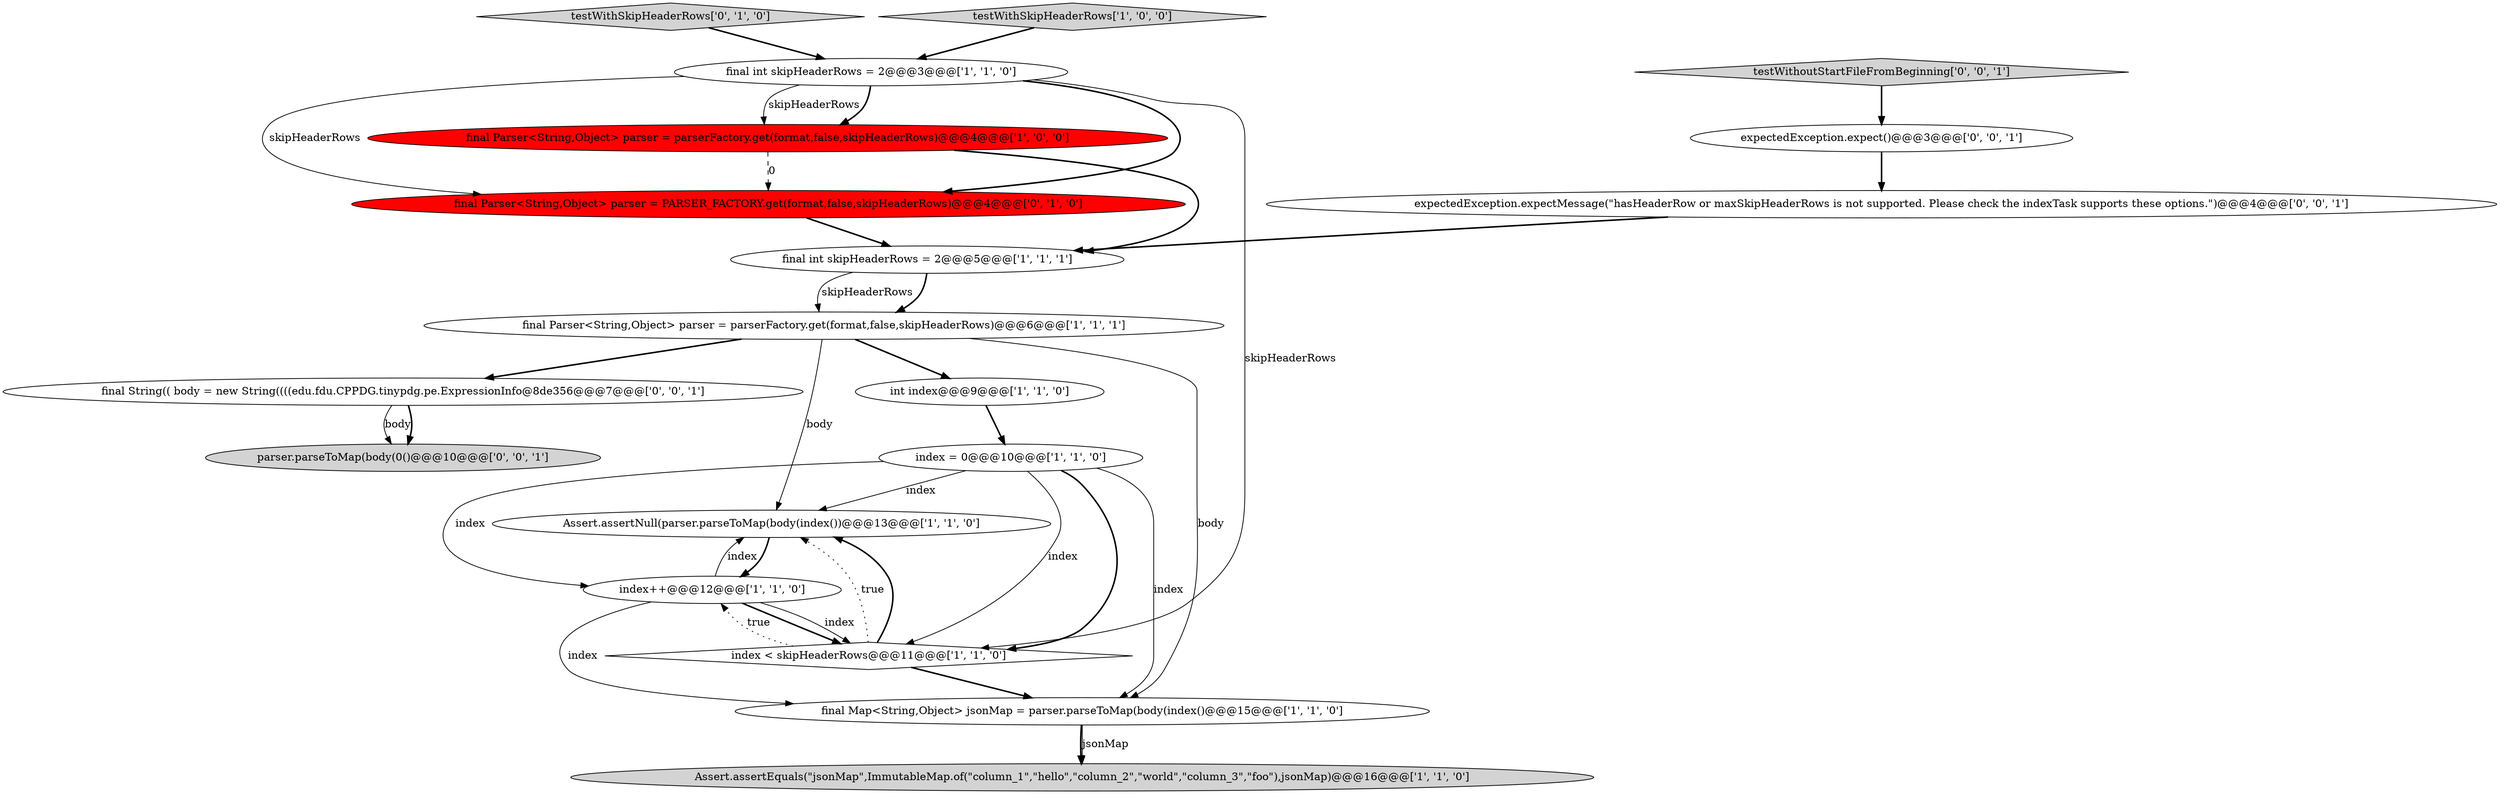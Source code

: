 digraph {
12 [style = filled, label = "final Parser<String,Object> parser = PARSER_FACTORY.get(format,false,skipHeaderRows)@@@4@@@['0', '1', '0']", fillcolor = red, shape = ellipse image = "AAA1AAABBB2BBB"];
8 [style = filled, label = "Assert.assertEquals(\"jsonMap\",ImmutableMap.of(\"column_1\",\"hello\",\"column_2\",\"world\",\"column_3\",\"foo\"),jsonMap)@@@16@@@['1', '1', '0']", fillcolor = lightgray, shape = ellipse image = "AAA0AAABBB1BBB"];
15 [style = filled, label = "expectedException.expect()@@@3@@@['0', '0', '1']", fillcolor = white, shape = ellipse image = "AAA0AAABBB3BBB"];
5 [style = filled, label = "index++@@@12@@@['1', '1', '0']", fillcolor = white, shape = ellipse image = "AAA0AAABBB1BBB"];
4 [style = filled, label = "index < skipHeaderRows@@@11@@@['1', '1', '0']", fillcolor = white, shape = diamond image = "AAA0AAABBB1BBB"];
6 [style = filled, label = "Assert.assertNull(parser.parseToMap(body(index())@@@13@@@['1', '1', '0']", fillcolor = white, shape = ellipse image = "AAA0AAABBB1BBB"];
7 [style = filled, label = "final Map<String,Object> jsonMap = parser.parseToMap(body(index()@@@15@@@['1', '1', '0']", fillcolor = white, shape = ellipse image = "AAA0AAABBB1BBB"];
1 [style = filled, label = "final Parser<String,Object> parser = parserFactory.get(format,false,skipHeaderRows)@@@4@@@['1', '0', '0']", fillcolor = red, shape = ellipse image = "AAA1AAABBB1BBB"];
3 [style = filled, label = "int index@@@9@@@['1', '1', '0']", fillcolor = white, shape = ellipse image = "AAA0AAABBB1BBB"];
9 [style = filled, label = "final int skipHeaderRows = 2@@@3@@@['1', '1', '0']", fillcolor = white, shape = ellipse image = "AAA0AAABBB1BBB"];
11 [style = filled, label = "index = 0@@@10@@@['1', '1', '0']", fillcolor = white, shape = ellipse image = "AAA0AAABBB1BBB"];
13 [style = filled, label = "testWithSkipHeaderRows['0', '1', '0']", fillcolor = lightgray, shape = diamond image = "AAA0AAABBB2BBB"];
14 [style = filled, label = "final String(( body = new String((((edu.fdu.CPPDG.tinypdg.pe.ExpressionInfo@8de356@@@7@@@['0', '0', '1']", fillcolor = white, shape = ellipse image = "AAA0AAABBB3BBB"];
10 [style = filled, label = "final Parser<String,Object> parser = parserFactory.get(format,false,skipHeaderRows)@@@6@@@['1', '1', '1']", fillcolor = white, shape = ellipse image = "AAA0AAABBB1BBB"];
16 [style = filled, label = "expectedException.expectMessage(\"hasHeaderRow or maxSkipHeaderRows is not supported. Please check the indexTask supports these options.\")@@@4@@@['0', '0', '1']", fillcolor = white, shape = ellipse image = "AAA0AAABBB3BBB"];
18 [style = filled, label = "parser.parseToMap(body(0()@@@10@@@['0', '0', '1']", fillcolor = lightgray, shape = ellipse image = "AAA0AAABBB3BBB"];
2 [style = filled, label = "final int skipHeaderRows = 2@@@5@@@['1', '1', '1']", fillcolor = white, shape = ellipse image = "AAA0AAABBB1BBB"];
17 [style = filled, label = "testWithoutStartFileFromBeginning['0', '0', '1']", fillcolor = lightgray, shape = diamond image = "AAA0AAABBB3BBB"];
0 [style = filled, label = "testWithSkipHeaderRows['1', '0', '0']", fillcolor = lightgray, shape = diamond image = "AAA0AAABBB1BBB"];
4->6 [style = dotted, label="true"];
4->5 [style = dotted, label="true"];
0->9 [style = bold, label=""];
10->6 [style = solid, label="body"];
14->18 [style = solid, label="body"];
9->12 [style = solid, label="skipHeaderRows"];
4->6 [style = bold, label=""];
10->14 [style = bold, label=""];
10->7 [style = solid, label="body"];
11->4 [style = bold, label=""];
3->11 [style = bold, label=""];
10->3 [style = bold, label=""];
5->6 [style = solid, label="index"];
16->2 [style = bold, label=""];
9->4 [style = solid, label="skipHeaderRows"];
2->10 [style = bold, label=""];
7->8 [style = bold, label=""];
15->16 [style = bold, label=""];
4->7 [style = bold, label=""];
7->8 [style = solid, label="jsonMap"];
2->10 [style = solid, label="skipHeaderRows"];
11->7 [style = solid, label="index"];
11->6 [style = solid, label="index"];
1->12 [style = dashed, label="0"];
11->4 [style = solid, label="index"];
6->5 [style = bold, label=""];
12->2 [style = bold, label=""];
5->4 [style = bold, label=""];
5->7 [style = solid, label="index"];
17->15 [style = bold, label=""];
14->18 [style = bold, label=""];
1->2 [style = bold, label=""];
9->12 [style = bold, label=""];
5->4 [style = solid, label="index"];
13->9 [style = bold, label=""];
11->5 [style = solid, label="index"];
9->1 [style = solid, label="skipHeaderRows"];
9->1 [style = bold, label=""];
}
